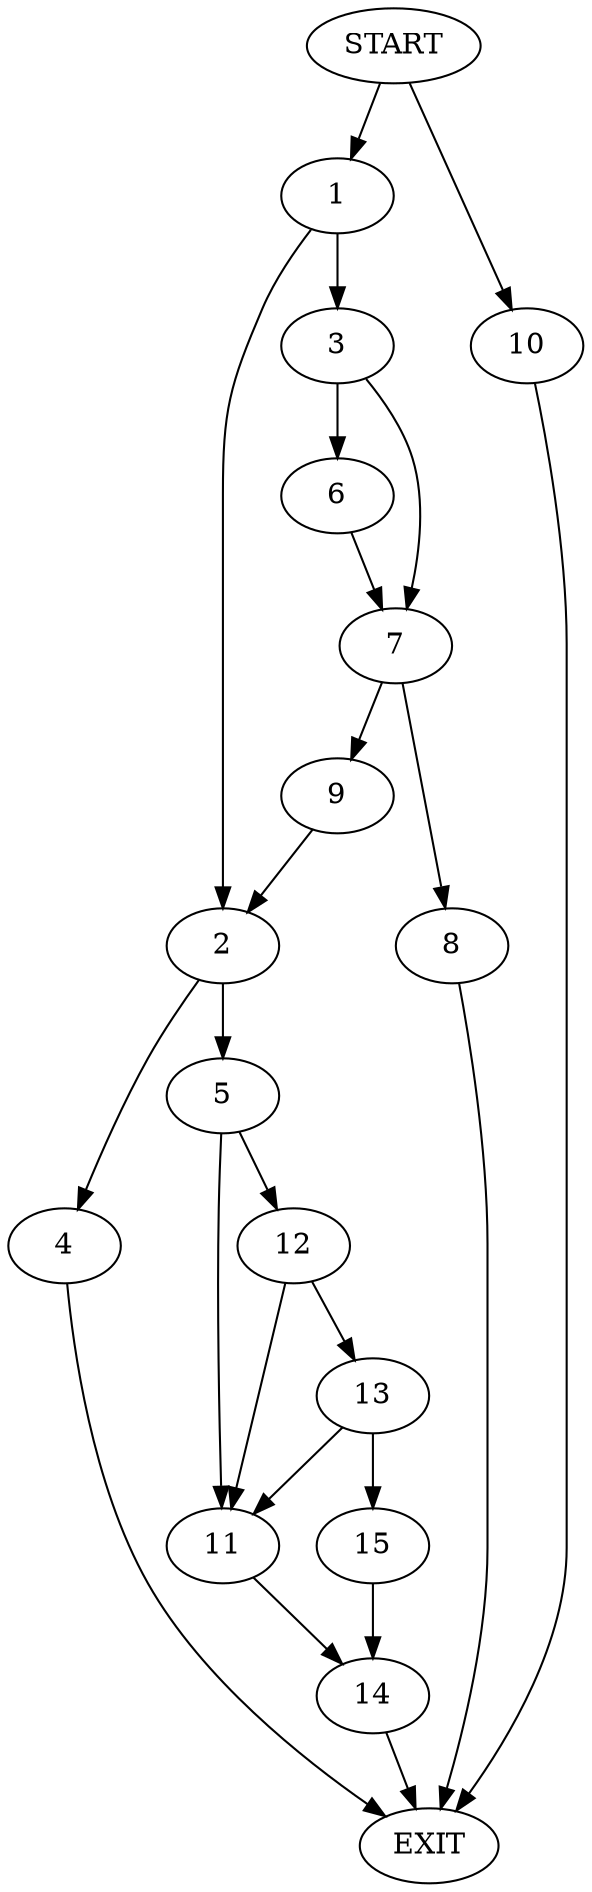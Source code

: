 digraph {
0 [label="START"]
16 [label="EXIT"]
0 -> 1
1 -> 2
1 -> 3
2 -> 4
2 -> 5
3 -> 6
3 -> 7
6 -> 7
7 -> 8
7 -> 9
9 -> 2
8 -> 16
0 -> 10
10 -> 16
5 -> 11
5 -> 12
4 -> 16
12 -> 11
12 -> 13
11 -> 14
13 -> 11
13 -> 15
15 -> 14
14 -> 16
}
